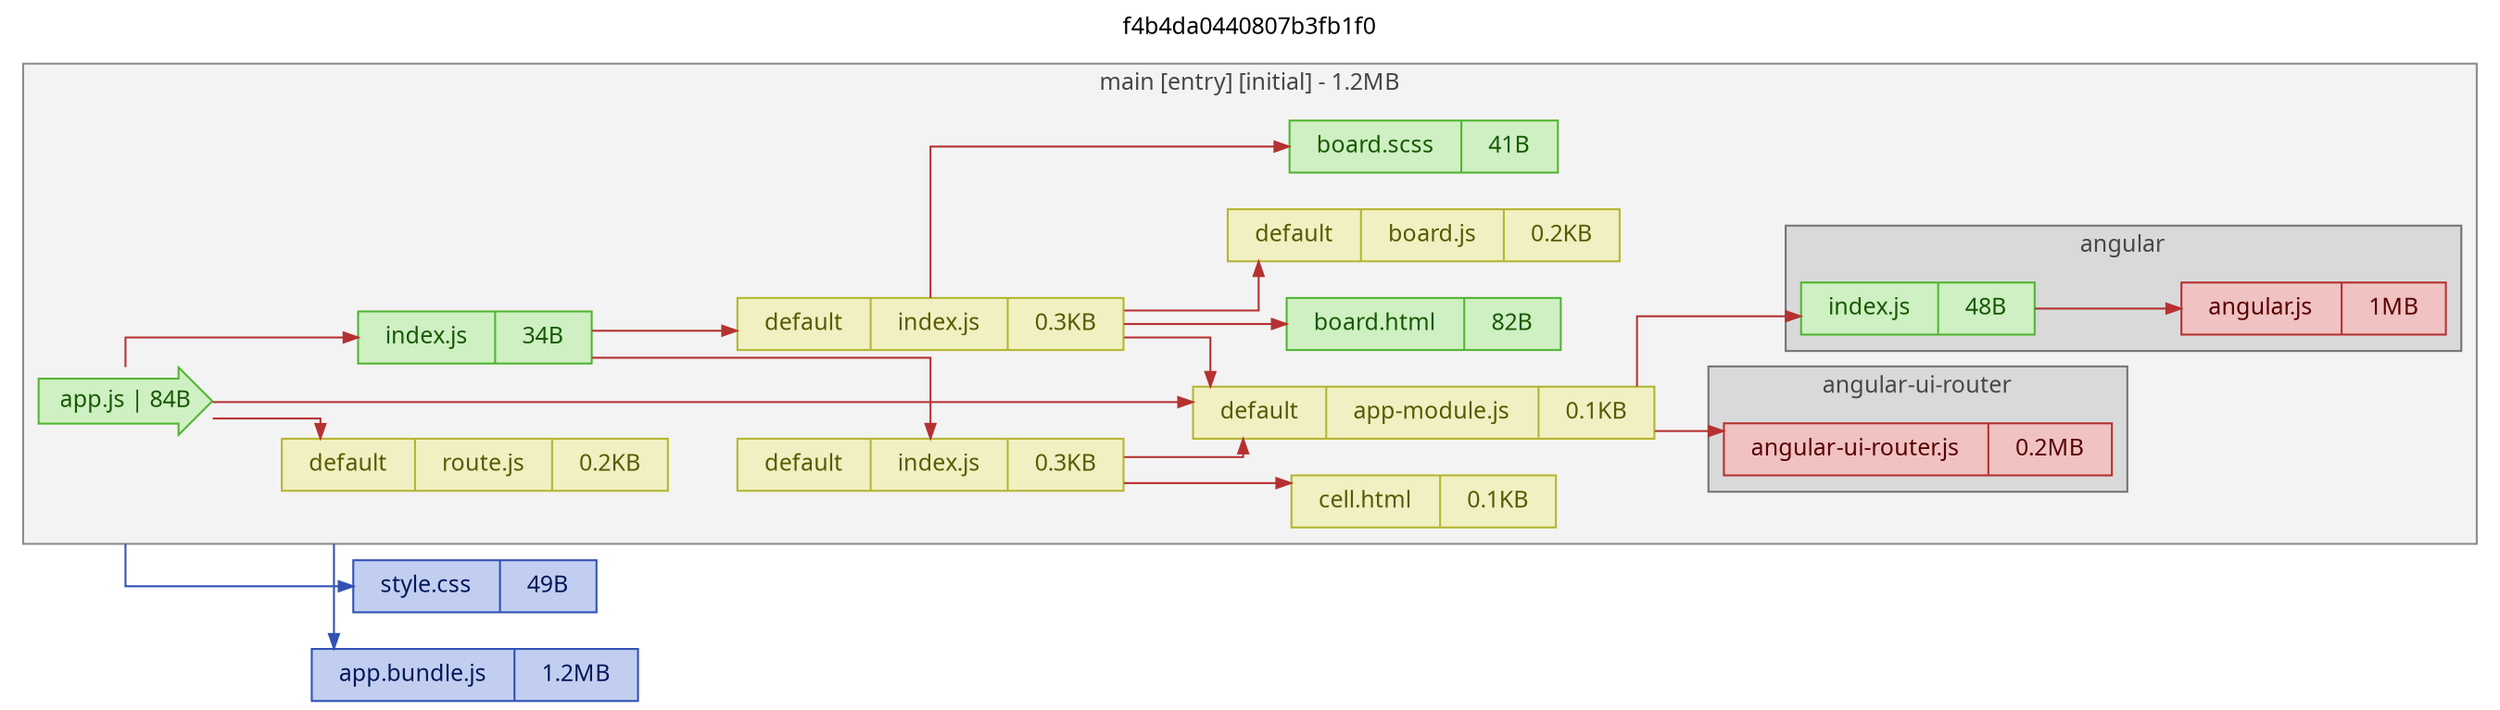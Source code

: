 digraph G {
  graph [ rankdir = LR, splines = "ortho", fontsize = 12, label = "f4b4da0440807b3fb1f0", labelloc = "t", fontname = "gotham-book,sans-serif", compound = true ];
  node [ fontsize = 12, width = 0, height = 0, margin = "0.2,0.1", fontname = "gotham-book,sans-serif" ];
  edge [ fontsize = 10, fontname = "gotham-book,sans-serif" ];
subgraph "cluster_0" {
  graph [ label = "main [entry] [initial] - 1.2MB", fontcolor = "0,0,0.28", bgcolor = "0,0,0.95", color = "0,0,0.55" ];
subgraph "cluster_angular-ui-router" {
  graph [ label = "angular-ui-router", fillcolor = "0.2916666666666667,0,0.85", color = "0.2916666666666667,0,0.45", style = "filled", URL = "https://www.npmjs.com/package/angular-ui-router", target = "npm" ];
  "./node_modules/angular-ui-router/release/angular-ui-router.js" [ fillcolor = "0,0.19,0.94", color = "0,0.73,0.71", fontcolor = "0,0.97,0.35", style = "filled", labelloc = "c", label = "{ angular-ui-router.js|0.2MB }", shape = record, URL = "https://unpkg.com/angular-ui-router/release/angular-ui-router.js", target = "_blank" ];
}

subgraph "cluster_angular" {
  graph [ label = "angular", fillcolor = "0.2916666666666667,0,0.85", color = "0.2916666666666667,0,0.45", style = "filled", URL = "https://www.npmjs.com/package/angular", target = "npm" ];
  "./node_modules/angular/angular.js" [ fillcolor = "0,0.19,0.94", color = "0,0.73,0.71", fontcolor = "0,0.97,0.35", style = "filled", labelloc = "c", label = "{ angular.js|1MB }", shape = record, URL = "https://unpkg.com/angular/angular.js", target = "_blank" ];
  "./node_modules/angular/index.js" [ fillcolor = "0.2916666666666667,0.19,0.94", color = "0.2916666666666667,0.73,0.71", fontcolor = "0.2916666666666667,0.97,0.35", style = "filled", labelloc = "c", label = "{ index.js|48B }", shape = record, URL = "https://unpkg.com/angular/index.js", tooltip = "require('./angular');&#10;module.exports = angular;&#10;", target = "_blank" ];
}

  "./app/src/app-module.js" [ fillcolor = "0.16666666666666666,0.19,0.94", color = "0.16666666666666666,0.73,0.71", fontcolor = "0.16666666666666666,0.97,0.35", style = "filled", labelloc = "c", label = "{  { default  }|app-module.js|0.1KB }", shape = record, URL = "data:application/javascript;base64,aW1wb3J0IGFuZ3VsYXIgZnJvbSAnYW5ndWxhcic7CmltcG9ydCB1aVJvdXRlciBmcm9tICdhbmd1bGFyLXVpLXJvdXRlcic7CmV4cG9ydCBkZWZhdWx0IGFuZ3VsYXIubW9kdWxlKCdhcHAnLCBbdWlSb3V0ZXJdKTs=", tooltip = "import angular from 'angular';&#10;import uiRouter from 'angular-ui-router';&#10;export default angular.module('app', [uiRouter]);" ];
  "./app/src/app.js" [ fillcolor = "0.2916666666666667,0.19,0.94", color = "0.2916666666666667,0.73,0.71", fontcolor = "0.2916666666666667,0.97,0.35", style = "filled", labelloc = "c", label = "app.js | 84B", shape = rarrow, margin = "0.15", URL = "data:application/javascript;base64,aW1wb3J0IGFwcFJvdXRlIGZyb20gJy4vcm91dGUnOwppbXBvcnQgJy4vY29tcG9uZW50cy90aWMtdGFjJzsKYXBwLmNvbmZpZyhhcHBSb3V0ZSk7", tooltip = "import appRoute from './route';&#10;import './components/tic-tac';&#10;app.config(appRoute);" ];
  "./app/src/components/tic-tac/board/board.html" [ fillcolor = "0.2916666666666667,0.19,0.94", color = "0.2916666666666667,0.73,0.71", fontcolor = "0.2916666666666667,0.97,0.35", style = "filled", labelloc = "c", label = "{ board.html|82B }", shape = record, URL = "data:application/javascript;base64,bW9kdWxlLmV4cG9ydHMgPSAiPGRpdiBjbGFzcz1cIndyYXBwZXJcIj5cbiAgPGJvYXJkLWNlbGw+PC9ib2FyZC1jZWxsPlxuPC9kaXY+XG4iOw==", tooltip = "module.exports = \"<div class=\\\"wrapper\\\">\\n  <board-cell></board-cell>\\n</div>\\n\";" ];
  "./app/src/components/tic-tac/board/board.js" [ fillcolor = "0.16666666666666666,0.19,0.94", color = "0.16666666666666666,0.73,0.71", fontcolor = "0.16666666666666666,0.97,0.35", style = "filled", labelloc = "c", label = "{  { default  }|board.js|0.2KB }", shape = record, URL = "data:application/javascript;base64,ZXhwb3J0IGRlZmF1bHQgZnVuY3Rpb24gYm9hcmRDb250cm9sbGVyKCRzY29wZSkgewogICRzY29wZS5ib2FyZCA9ICdUZXN0IEJvYXJkJzsKICBjb25zb2xlLmxvZygkc2NvcGUuYm9hcmQsICRzY29wZS51c2VyIHx8ICdObyB1c2VyJyk7Cn0KYm9hcmRDb250cm9sbGVyLiRpbmplY3QgPSBbJyRzY29wZSddOw==", tooltip = "export default function boardController($scope) {&#10;  $scope.board = 'Test Board';&#10;  console.log($scope.board, $scope.user || 'No user');&#10;}&#10;boardController.$inject = ['$scope'];" ];
  "./app/src/components/tic-tac/board/board.scss" [ fillcolor = "0.2916666666666667,0.19,0.94", color = "0.2916666666666667,0.73,0.71", fontcolor = "0.2916666666666667,0.97,0.35", style = "filled", labelloc = "c", label = "{ board.scss|41B }", shape = record, URL = "data:application/javascript;base64,Ly8gcmVtb3ZlZCBieSBleHRyYWN0LXRleHQtd2VicGFjay1wbHVnaW4=", tooltip = "// removed by extract-text-webpack-plugin" ];
  "./app/src/components/tic-tac/board/index.js" [ fillcolor = "0.16666666666666666,0.19,0.94", color = "0.16666666666666666,0.73,0.71", fontcolor = "0.16666666666666666,0.97,0.35", style = "filled", labelloc = "c", label = "{  { default  }|index.js|0.3KB }", shape = record, URL = "data:application/javascript;base64,LyogZXNsaW50IG5vLXVuZGVmOiAib2ZmIiAqLwppbXBvcnQgJy4vYm9hcmQuc2Nzcyc7CmltcG9ydCB0ZW1wbGF0ZSBmcm9tICcuL2JvYXJkLmh0bWwnOwppbXBvcnQgYm9hcmRDb250cm9sbGVyIGZyb20gJy4vYm9hcmQnOwoKZnVuY3Rpb24gYm9hcmQoKSB7CiAgcmV0dXJuIHsKICAgIHNjb3BlOiB7CiAgICAgIHVzZXI6ICdAJwogICAgfSwKICAgIHJlc3RyaWN0OiAnRUEnLAogICAgY29udHJvbGxlcjogYm9hcmRDb250cm9sbGVyLAogICAgdGVtcGxhdGU6IHRlbXBsYXRlCiAgfTsKfQoKZXhwb3J0IGRlZmF1bHQgYXBwLmRpcmVjdGl2ZSgnYm9hcmQnLCBib2FyZCk7", tooltip = "/* eslint no-undef: \"off\" */&#10;import './board.scss';&#10;import template from './board.html';&#10;import boardController from './board';&#10;&#10;function board() {&#10;  return {&#10;    scope: {&#10;      user: '@'&#10;    },&#10;    restrict: 'EA',&#10;    controller: boardController,&#10;    template: template&#10;  };&#10;}&#10;&#10;export default app.directive('board', board);" ];
  "./app/src/components/tic-tac/cell/cell.html" [ fillcolor = "0.16666666666666666,0.19,0.94", color = "0.16666666666666666,0.73,0.71", fontcolor = "0.16666666666666666,0.97,0.35", style = "filled", labelloc = "c", label = "{ cell.html|0.1KB }", shape = record, URL = "data:application/javascript;base64,bW9kdWxlLmV4cG9ydHMgPSAiPHZpZGVvIGlkPVwidmlkXCJcbiAgICAgICBzcmM9XCJodHRwczovL3d3dy55b3V0dWJlLmNvbS93YXRjaD92PVA0bU9GYTVGWDkwXCJcbiAgICAgICBjb250cm9sc1xuICAgICAgIHByZWxvYWQ9XCJub25lXCI+PC92aWRlbz5cbiI7", tooltip = "module.exports = \"<video id=\\\"vid\\\"\\n       src=\\\"https://www.youtube.com/watch?v=P4mOFa5FX90\\\"\\n       controls\\n       preload=\\\"none\\\"></video>\\n\";" ];
  "./app/src/components/tic-tac/cell/index.js" [ fillcolor = "0.16666666666666666,0.19,0.94", color = "0.16666666666666666,0.73,0.71", fontcolor = "0.16666666666666666,0.97,0.35", style = "filled", labelloc = "c", label = "{  { default  }|index.js|0.3KB }", shape = record, URL = "data:application/javascript;base64,aW1wb3J0IHRlbXBsYXRlIGZyb20gJy4vY2VsbC5odG1sJzsKCmZ1bmN0aW9uIGNlbGwoKSB7CiAgcmV0dXJuIHsKICAgIHJlc3RyaWN0OiAnRUEnLAogICAgdGVtcGxhdGU6IHRlbXBsYXRlLAogICAgY29udHJvbGxlcjogZnVuY3Rpb24gY29udHJvbGxlcigpIHsKICAgICAgY29uc29sZS5sb2coJ0NFRUVFTExMTEwhISEnKTsKICAgIH0KICB9Owp9IC8vY2VsbC4kaW5qZWN0ID0gWyckc2NvcGUnXTsKCgpleHBvcnQgZGVmYXVsdCBhcHAuZGlyZWN0aXZlKCdib2FyZENlbGwnLCBjZWxsKTs=", tooltip = "import template from './cell.html';&#10;&#10;function cell() {&#10;  return {&#10;    restrict: 'EA',&#10;    template: template,&#10;    controller: function controller() {&#10;      console.log('CEEEELLLLL!!!');&#10;    }&#10;  };&#10;} //cell.$inject = ['$scope'];&#10;&#10;&#10;export default app.directive('boardCell', cell);" ];
  "./app/src/components/tic-tac/index.js" [ fillcolor = "0.2916666666666667,0.19,0.94", color = "0.2916666666666667,0.73,0.71", fontcolor = "0.2916666666666667,0.97,0.35", style = "filled", labelloc = "c", label = "{ index.js|34B }", shape = record, URL = "data:application/javascript;base64,aW1wb3J0ICcuL2NlbGwnOwppbXBvcnQgJy4vYm9hcmQnOw==", tooltip = "import './cell';&#10;import './board';" ];
  "./app/src/route.js" [ fillcolor = "0.16666666666666666,0.19,0.94", color = "0.16666666666666666,0.73,0.71", fontcolor = "0.16666666666666666,0.97,0.35", style = "filled", labelloc = "c", label = "{  { default  }|route.js|0.2KB }", shape = record, URL = "data:application/javascript;base64,ZXhwb3J0IGRlZmF1bHQgZnVuY3Rpb24gYXBwUm91dGUoJHN0YXRlUHJvdmlkZXIpIHsKICAkc3RhdGVQcm92aWRlci5zdGF0ZSgndGljVGFjJywgewogICAgdXJsOiAnLycsCiAgICB0ZW1wbGF0ZTogJzxib2FyZCB1c2VyPSJUYWRlIj48L2JvYXJkPicKICB9KTsKfQphcHBSb3V0ZS4kaW5qZWN0ID0gWyckc3RhdGVQcm92aWRlciddOw==", tooltip = "export default function appRoute($stateProvider) {&#10;  $stateProvider.state('ticTac', {&#10;    url: '/',&#10;    template: '<board user=\"Tade\"></board>'&#10;  });&#10;}&#10;appRoute.$inject = ['$stateProvider'];" ];
  "cluster_0hidden" [ style = "invis", label = "", fixedsize = true, margin = "0", width = 0, height = 0 ];
}

  "file_app.bundle.js" [ labelloc = "c", label = "{ app.bundle.js|1.2MB }", shape = record, fillcolor = "0.625,0.19,0.94", color = "0.625,0.73,0.71", fontcolor = "0.625,0.97,0.35", style = "filled" ];
  "file_style.css" [ labelloc = "c", label = "{ style.css|49B }", shape = record, fillcolor = "0.625,0.19,0.94", color = "0.625,0.73,0.71", fontcolor = "0.625,0.97,0.35", style = "filled" ];
  "./app/src/app.js";
  "./app/src/app-module.js";
  "./app/src/components/tic-tac/board/index.js";
  "./app/src/components/tic-tac/cell/index.js";
  "./app/src/components/tic-tac/board/board.html";
  "./app/src/components/tic-tac/board/board.js";
  "./app/src/components/tic-tac/board/board.scss";
  "./app/src/components/tic-tac/index.js";
  "./app/src/components/tic-tac/cell/cell.html";
  "./app/src/route.js";
  "./node_modules/angular-ui-router/release/angular-ui-router.js";
  "./node_modules/angular/index.js";
  "./node_modules/angular/angular.js";
  "cluster_0hidden";
  "./app/src/app.js" -> "./app/src/app-module.js" [ arrowsize = .75, color = "0,0.73,0.71" ];
  "./app/src/components/tic-tac/board/index.js" -> "./app/src/app-module.js" [ arrowsize = .75, color = "0,0.73,0.71" ];
  "./app/src/components/tic-tac/cell/index.js" -> "./app/src/app-module.js" [ arrowsize = .75, color = "0,0.73,0.71" ];
  "./app/src/components/tic-tac/board/index.js" -> "./app/src/components/tic-tac/board/board.html" [ arrowsize = .75, color = "0,0.73,0.71" ];
  "./app/src/components/tic-tac/board/index.js" -> "./app/src/components/tic-tac/board/board.js" [ arrowsize = .75, color = "0,0.73,0.71" ];
  "./app/src/components/tic-tac/board/index.js" -> "./app/src/components/tic-tac/board/board.scss" [ arrowsize = .75, color = "0,0.73,0.71" ];
  "./app/src/components/tic-tac/index.js" -> "./app/src/components/tic-tac/board/index.js" [ arrowsize = .75, color = "0,0.73,0.71" ];
  "./app/src/components/tic-tac/cell/index.js" -> "./app/src/components/tic-tac/cell/cell.html" [ arrowsize = .75, color = "0,0.73,0.71" ];
  "./app/src/components/tic-tac/index.js" -> "./app/src/components/tic-tac/cell/index.js" [ arrowsize = .75, color = "0,0.73,0.71" ];
  "./app/src/app.js" -> "./app/src/components/tic-tac/index.js" [ arrowsize = .75, color = "0,0.73,0.71" ];
  "./app/src/app.js" -> "./app/src/route.js" [ arrowsize = .75, color = "0,0.73,0.71" ];
  "./app/src/app-module.js" -> "./node_modules/angular-ui-router/release/angular-ui-router.js" [ arrowsize = .75, color = "0,0.73,0.71" ];
  "./node_modules/angular/index.js" -> "./node_modules/angular/angular.js" [ arrowsize = .75, color = "0,0.73,0.71" ];
  "./app/src/app-module.js" -> "./node_modules/angular/index.js" [ arrowsize = .75, color = "0,0.73,0.71" ];
  "cluster_0hidden" -> "file_app.bundle.js" [ arrowsize = .75, color = "0.625,0.73,0.71", ltail = "cluster_0" ];
  "cluster_0hidden" -> "file_style.css" [ arrowsize = .75, color = "0.625,0.73,0.71", ltail = "cluster_0" ];
}
